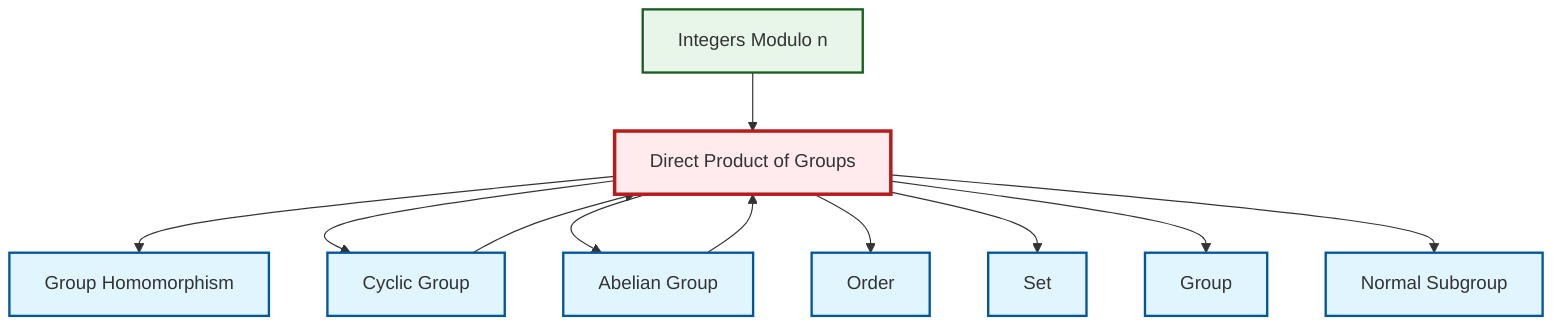 graph TD
    classDef definition fill:#e1f5fe,stroke:#01579b,stroke-width:2px
    classDef theorem fill:#f3e5f5,stroke:#4a148c,stroke-width:2px
    classDef axiom fill:#fff3e0,stroke:#e65100,stroke-width:2px
    classDef example fill:#e8f5e9,stroke:#1b5e20,stroke-width:2px
    classDef current fill:#ffebee,stroke:#b71c1c,stroke-width:3px
    ex-quotient-integers-mod-n["Integers Modulo n"]:::example
    def-set["Set"]:::definition
    def-direct-product["Direct Product of Groups"]:::definition
    def-group["Group"]:::definition
    def-order["Order"]:::definition
    def-abelian-group["Abelian Group"]:::definition
    def-cyclic-group["Cyclic Group"]:::definition
    def-homomorphism["Group Homomorphism"]:::definition
    def-normal-subgroup["Normal Subgroup"]:::definition
    def-direct-product --> def-homomorphism
    def-direct-product --> def-cyclic-group
    def-direct-product --> def-abelian-group
    ex-quotient-integers-mod-n --> def-direct-product
    def-direct-product --> def-order
    def-cyclic-group --> def-direct-product
    def-direct-product --> def-set
    def-abelian-group --> def-direct-product
    def-direct-product --> def-group
    def-direct-product --> def-normal-subgroup
    class def-direct-product current